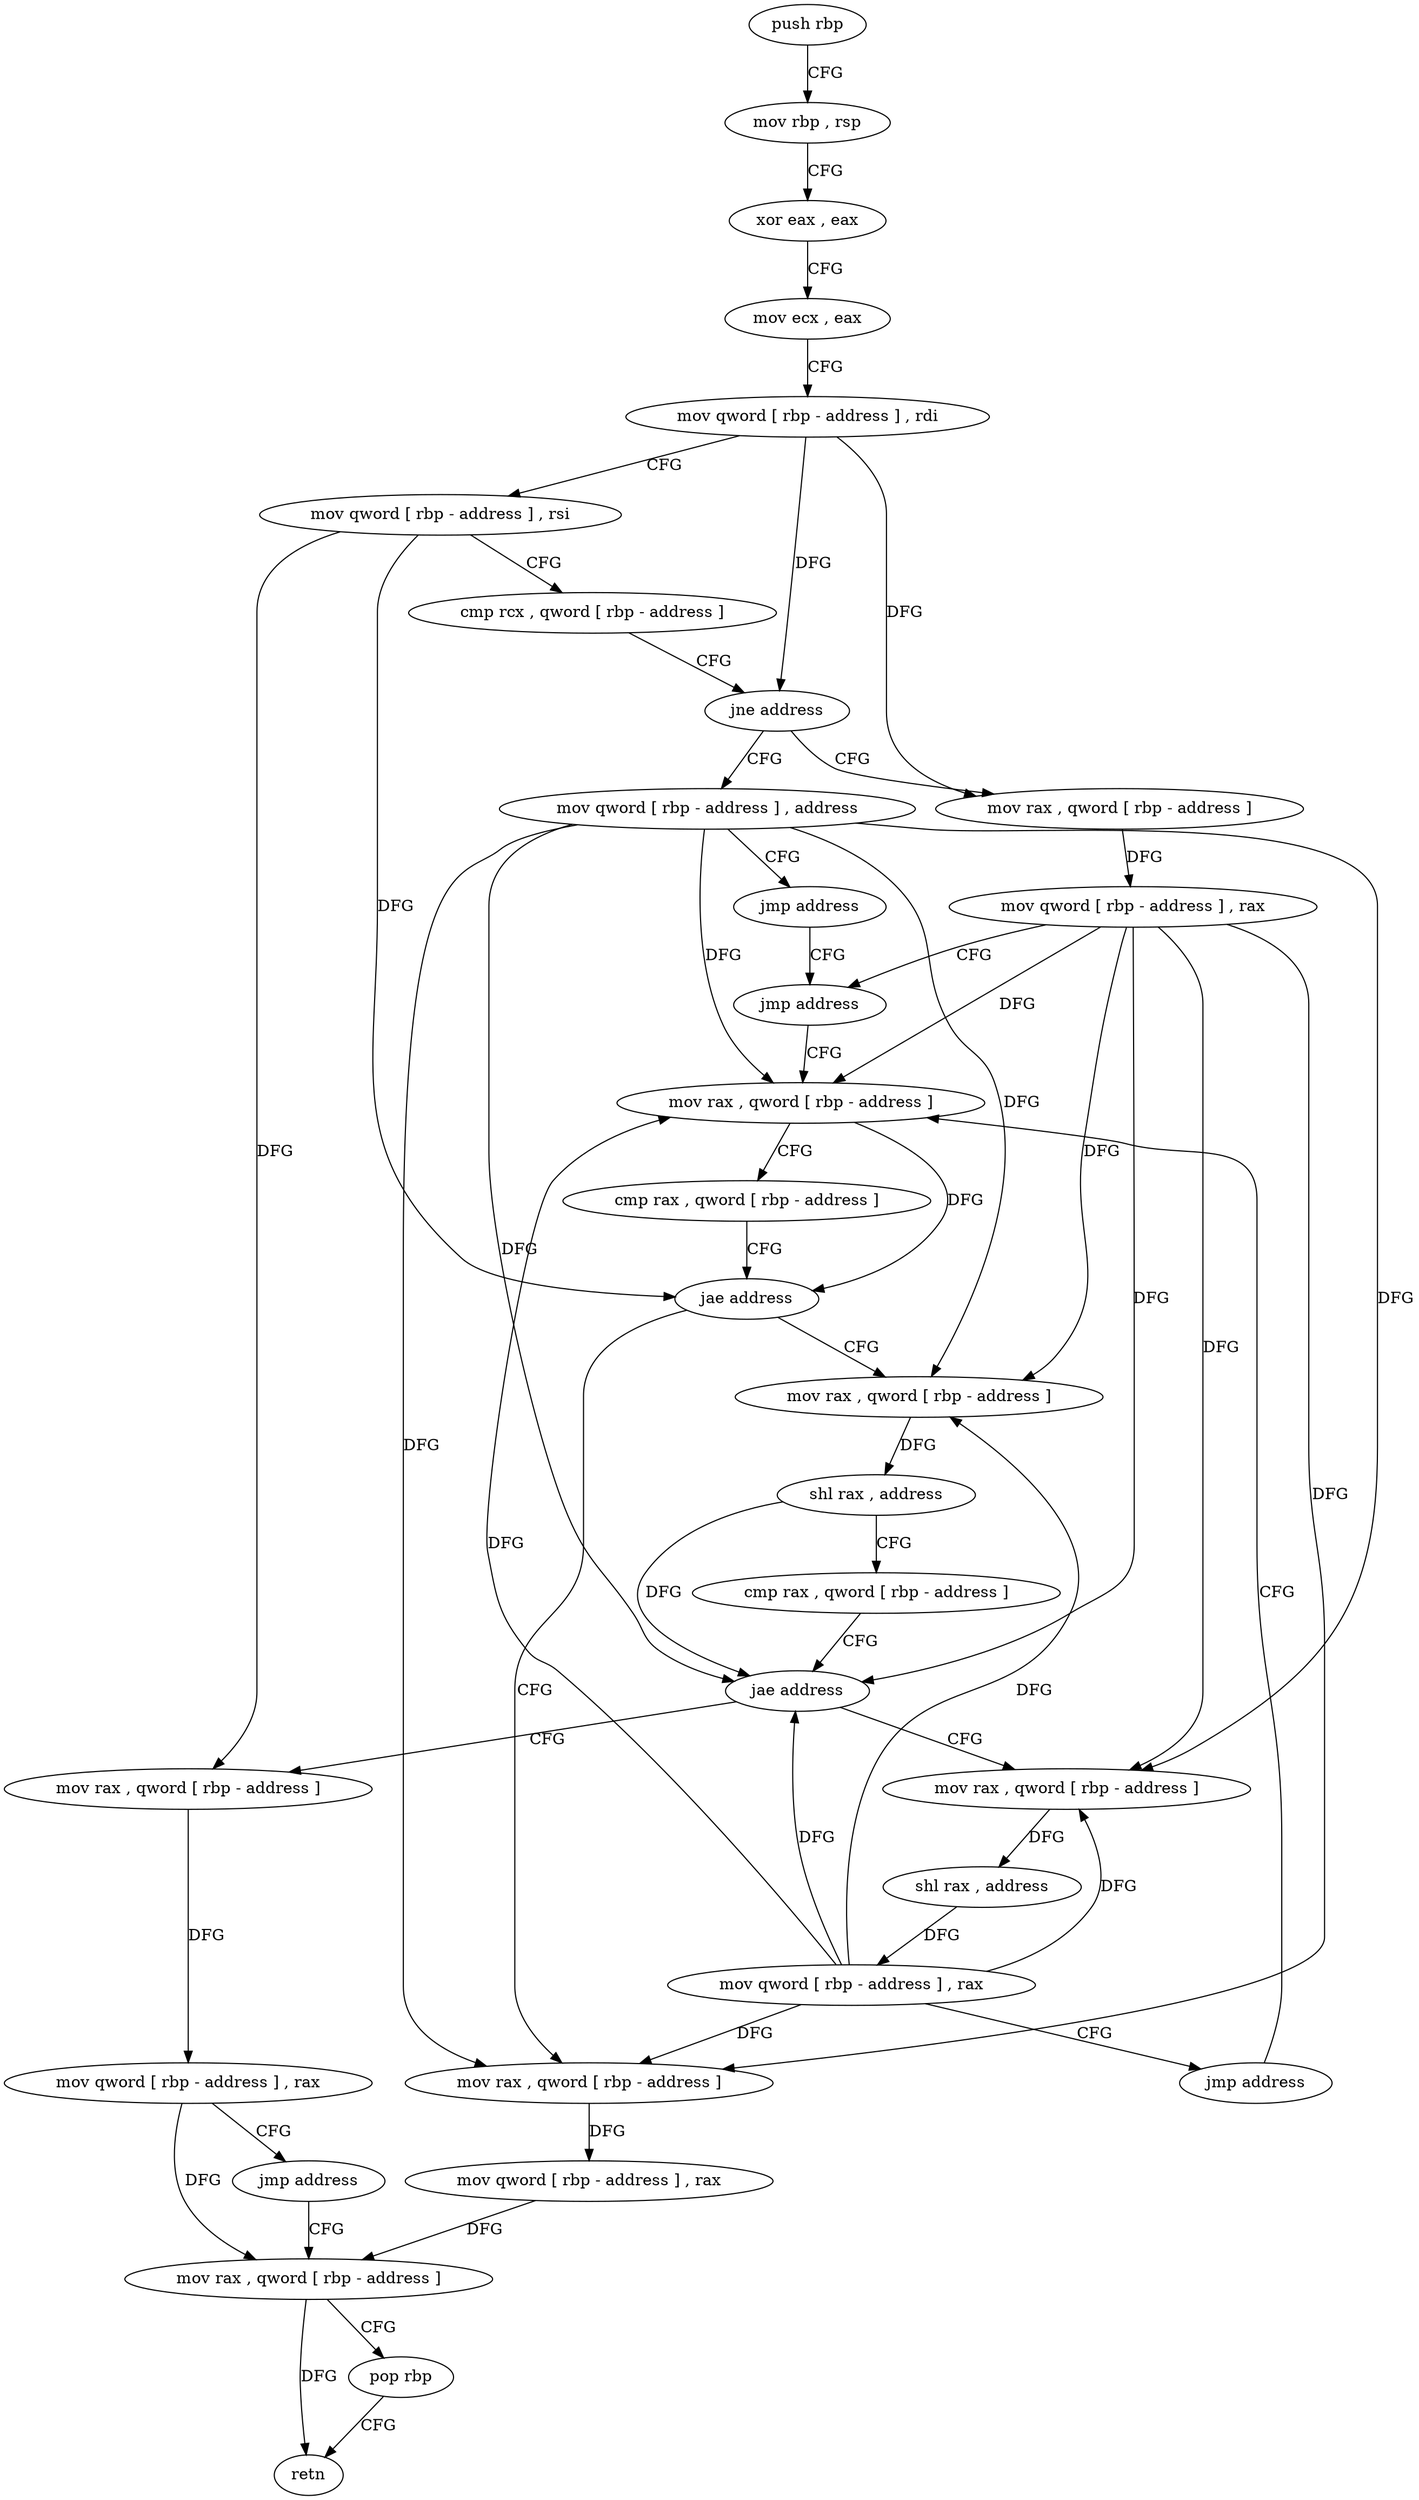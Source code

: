 digraph "func" {
"4293280" [label = "push rbp" ]
"4293281" [label = "mov rbp , rsp" ]
"4293284" [label = "xor eax , eax" ]
"4293286" [label = "mov ecx , eax" ]
"4293288" [label = "mov qword [ rbp - address ] , rdi" ]
"4293292" [label = "mov qword [ rbp - address ] , rsi" ]
"4293296" [label = "cmp rcx , qword [ rbp - address ]" ]
"4293300" [label = "jne address" ]
"4293319" [label = "mov rax , qword [ rbp - address ]" ]
"4293306" [label = "mov qword [ rbp - address ] , address" ]
"4293323" [label = "mov qword [ rbp - address ] , rax" ]
"4293327" [label = "jmp address" ]
"4293314" [label = "jmp address" ]
"4293332" [label = "mov rax , qword [ rbp - address ]" ]
"4293336" [label = "cmp rax , qword [ rbp - address ]" ]
"4293340" [label = "jae address" ]
"4293394" [label = "mov rax , qword [ rbp - address ]" ]
"4293346" [label = "mov rax , qword [ rbp - address ]" ]
"4293398" [label = "mov qword [ rbp - address ] , rax" ]
"4293402" [label = "mov rax , qword [ rbp - address ]" ]
"4293350" [label = "shl rax , address" ]
"4293354" [label = "cmp rax , qword [ rbp - address ]" ]
"4293358" [label = "jae address" ]
"4293377" [label = "mov rax , qword [ rbp - address ]" ]
"4293364" [label = "mov rax , qword [ rbp - address ]" ]
"4293381" [label = "shl rax , address" ]
"4293385" [label = "mov qword [ rbp - address ] , rax" ]
"4293389" [label = "jmp address" ]
"4293368" [label = "mov qword [ rbp - address ] , rax" ]
"4293372" [label = "jmp address" ]
"4293406" [label = "pop rbp" ]
"4293407" [label = "retn" ]
"4293280" -> "4293281" [ label = "CFG" ]
"4293281" -> "4293284" [ label = "CFG" ]
"4293284" -> "4293286" [ label = "CFG" ]
"4293286" -> "4293288" [ label = "CFG" ]
"4293288" -> "4293292" [ label = "CFG" ]
"4293288" -> "4293300" [ label = "DFG" ]
"4293288" -> "4293319" [ label = "DFG" ]
"4293292" -> "4293296" [ label = "CFG" ]
"4293292" -> "4293340" [ label = "DFG" ]
"4293292" -> "4293364" [ label = "DFG" ]
"4293296" -> "4293300" [ label = "CFG" ]
"4293300" -> "4293319" [ label = "CFG" ]
"4293300" -> "4293306" [ label = "CFG" ]
"4293319" -> "4293323" [ label = "DFG" ]
"4293306" -> "4293314" [ label = "CFG" ]
"4293306" -> "4293332" [ label = "DFG" ]
"4293306" -> "4293394" [ label = "DFG" ]
"4293306" -> "4293346" [ label = "DFG" ]
"4293306" -> "4293358" [ label = "DFG" ]
"4293306" -> "4293377" [ label = "DFG" ]
"4293323" -> "4293327" [ label = "CFG" ]
"4293323" -> "4293332" [ label = "DFG" ]
"4293323" -> "4293394" [ label = "DFG" ]
"4293323" -> "4293346" [ label = "DFG" ]
"4293323" -> "4293358" [ label = "DFG" ]
"4293323" -> "4293377" [ label = "DFG" ]
"4293327" -> "4293332" [ label = "CFG" ]
"4293314" -> "4293327" [ label = "CFG" ]
"4293332" -> "4293336" [ label = "CFG" ]
"4293332" -> "4293340" [ label = "DFG" ]
"4293336" -> "4293340" [ label = "CFG" ]
"4293340" -> "4293394" [ label = "CFG" ]
"4293340" -> "4293346" [ label = "CFG" ]
"4293394" -> "4293398" [ label = "DFG" ]
"4293346" -> "4293350" [ label = "DFG" ]
"4293398" -> "4293402" [ label = "DFG" ]
"4293402" -> "4293406" [ label = "CFG" ]
"4293402" -> "4293407" [ label = "DFG" ]
"4293350" -> "4293354" [ label = "CFG" ]
"4293350" -> "4293358" [ label = "DFG" ]
"4293354" -> "4293358" [ label = "CFG" ]
"4293358" -> "4293377" [ label = "CFG" ]
"4293358" -> "4293364" [ label = "CFG" ]
"4293377" -> "4293381" [ label = "DFG" ]
"4293364" -> "4293368" [ label = "DFG" ]
"4293381" -> "4293385" [ label = "DFG" ]
"4293385" -> "4293389" [ label = "CFG" ]
"4293385" -> "4293332" [ label = "DFG" ]
"4293385" -> "4293394" [ label = "DFG" ]
"4293385" -> "4293346" [ label = "DFG" ]
"4293385" -> "4293358" [ label = "DFG" ]
"4293385" -> "4293377" [ label = "DFG" ]
"4293389" -> "4293332" [ label = "CFG" ]
"4293368" -> "4293372" [ label = "CFG" ]
"4293368" -> "4293402" [ label = "DFG" ]
"4293372" -> "4293402" [ label = "CFG" ]
"4293406" -> "4293407" [ label = "CFG" ]
}
